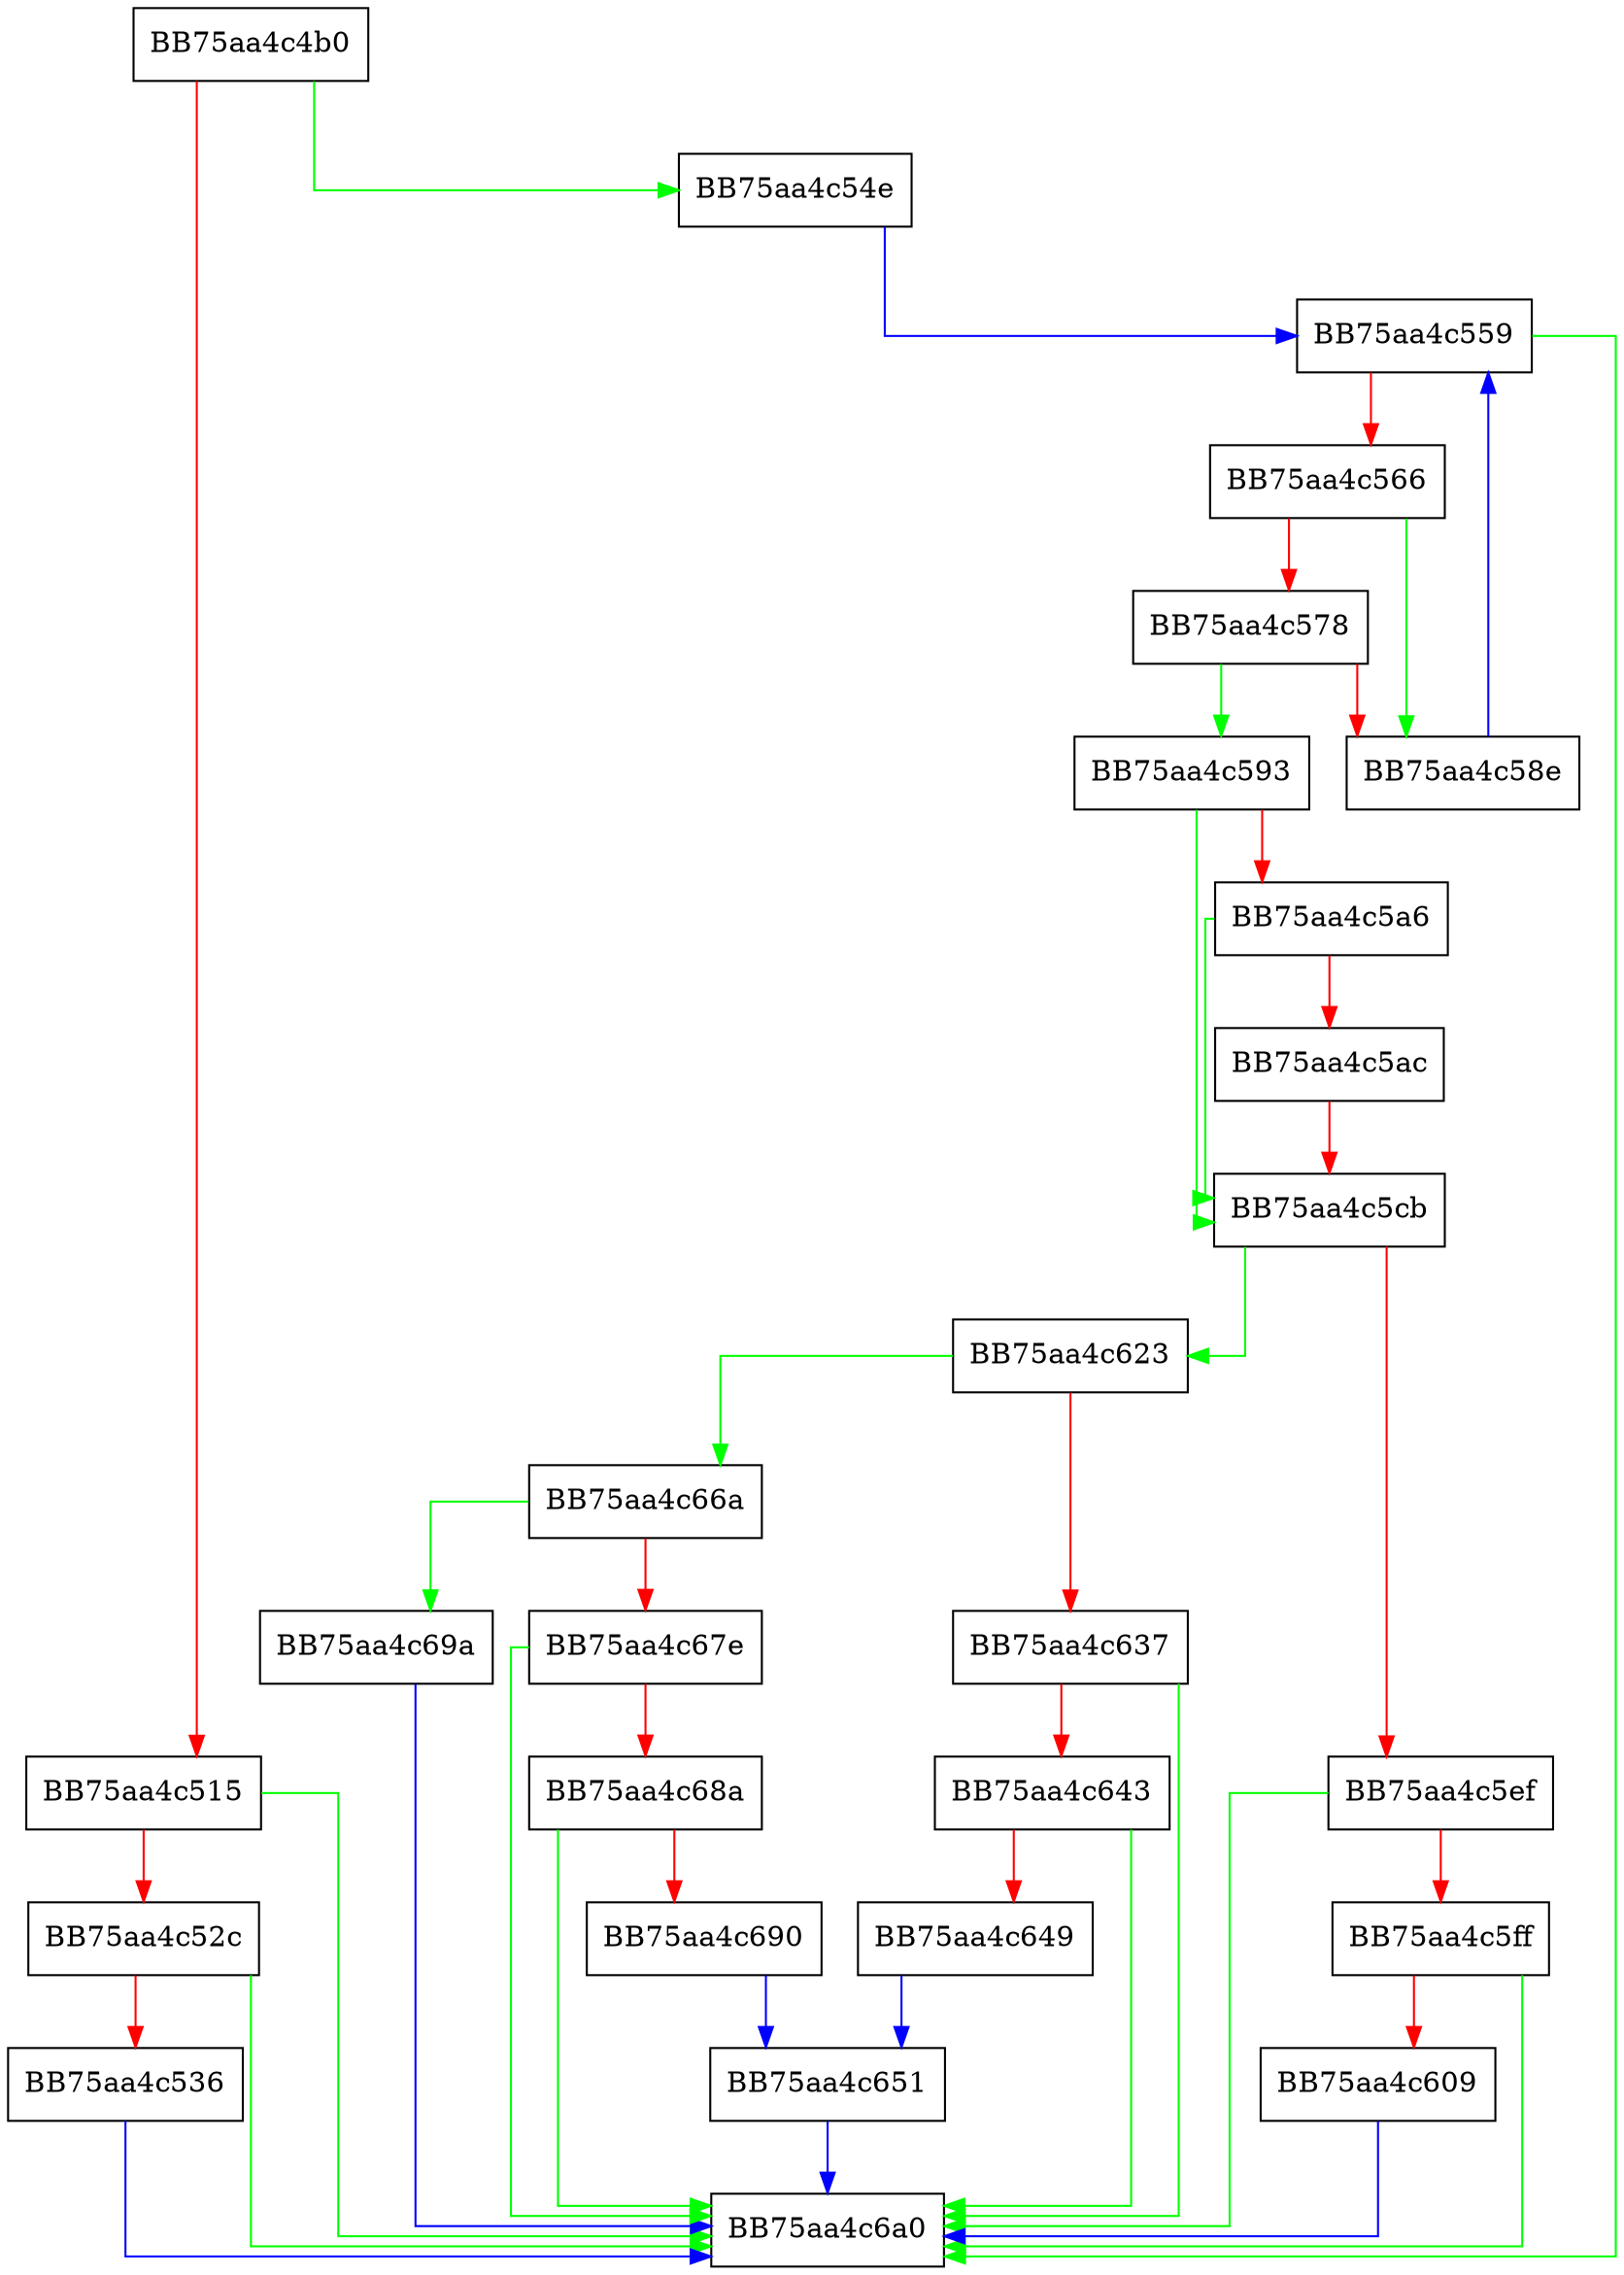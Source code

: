 digraph FindFirstSection {
  node [shape="box"];
  graph [splines=ortho];
  BB75aa4c4b0 -> BB75aa4c54e [color="green"];
  BB75aa4c4b0 -> BB75aa4c515 [color="red"];
  BB75aa4c515 -> BB75aa4c6a0 [color="green"];
  BB75aa4c515 -> BB75aa4c52c [color="red"];
  BB75aa4c52c -> BB75aa4c6a0 [color="green"];
  BB75aa4c52c -> BB75aa4c536 [color="red"];
  BB75aa4c536 -> BB75aa4c6a0 [color="blue"];
  BB75aa4c54e -> BB75aa4c559 [color="blue"];
  BB75aa4c559 -> BB75aa4c6a0 [color="green"];
  BB75aa4c559 -> BB75aa4c566 [color="red"];
  BB75aa4c566 -> BB75aa4c58e [color="green"];
  BB75aa4c566 -> BB75aa4c578 [color="red"];
  BB75aa4c578 -> BB75aa4c593 [color="green"];
  BB75aa4c578 -> BB75aa4c58e [color="red"];
  BB75aa4c58e -> BB75aa4c559 [color="blue"];
  BB75aa4c593 -> BB75aa4c5cb [color="green"];
  BB75aa4c593 -> BB75aa4c5a6 [color="red"];
  BB75aa4c5a6 -> BB75aa4c5cb [color="green"];
  BB75aa4c5a6 -> BB75aa4c5ac [color="red"];
  BB75aa4c5ac -> BB75aa4c5cb [color="red"];
  BB75aa4c5cb -> BB75aa4c623 [color="green"];
  BB75aa4c5cb -> BB75aa4c5ef [color="red"];
  BB75aa4c5ef -> BB75aa4c6a0 [color="green"];
  BB75aa4c5ef -> BB75aa4c5ff [color="red"];
  BB75aa4c5ff -> BB75aa4c6a0 [color="green"];
  BB75aa4c5ff -> BB75aa4c609 [color="red"];
  BB75aa4c609 -> BB75aa4c6a0 [color="blue"];
  BB75aa4c623 -> BB75aa4c66a [color="green"];
  BB75aa4c623 -> BB75aa4c637 [color="red"];
  BB75aa4c637 -> BB75aa4c6a0 [color="green"];
  BB75aa4c637 -> BB75aa4c643 [color="red"];
  BB75aa4c643 -> BB75aa4c6a0 [color="green"];
  BB75aa4c643 -> BB75aa4c649 [color="red"];
  BB75aa4c649 -> BB75aa4c651 [color="blue"];
  BB75aa4c651 -> BB75aa4c6a0 [color="blue"];
  BB75aa4c66a -> BB75aa4c69a [color="green"];
  BB75aa4c66a -> BB75aa4c67e [color="red"];
  BB75aa4c67e -> BB75aa4c6a0 [color="green"];
  BB75aa4c67e -> BB75aa4c68a [color="red"];
  BB75aa4c68a -> BB75aa4c6a0 [color="green"];
  BB75aa4c68a -> BB75aa4c690 [color="red"];
  BB75aa4c690 -> BB75aa4c651 [color="blue"];
  BB75aa4c69a -> BB75aa4c6a0 [color="blue"];
}